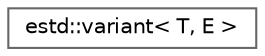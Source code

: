 digraph "Graphical Class Hierarchy"
{
 // LATEX_PDF_SIZE
  bgcolor="transparent";
  edge [fontname=Helvetica,fontsize=10,labelfontname=Helvetica,labelfontsize=10];
  node [fontname=Helvetica,fontsize=10,shape=box,height=0.2,width=0.4];
  rankdir="LR";
  Node0 [id="Node000000",label="estd::variant\< T, E \>",height=0.2,width=0.4,color="grey40", fillcolor="white", style="filled",URL="$d4/d75/classestd_1_1variant.html",tooltip=" "];
}
